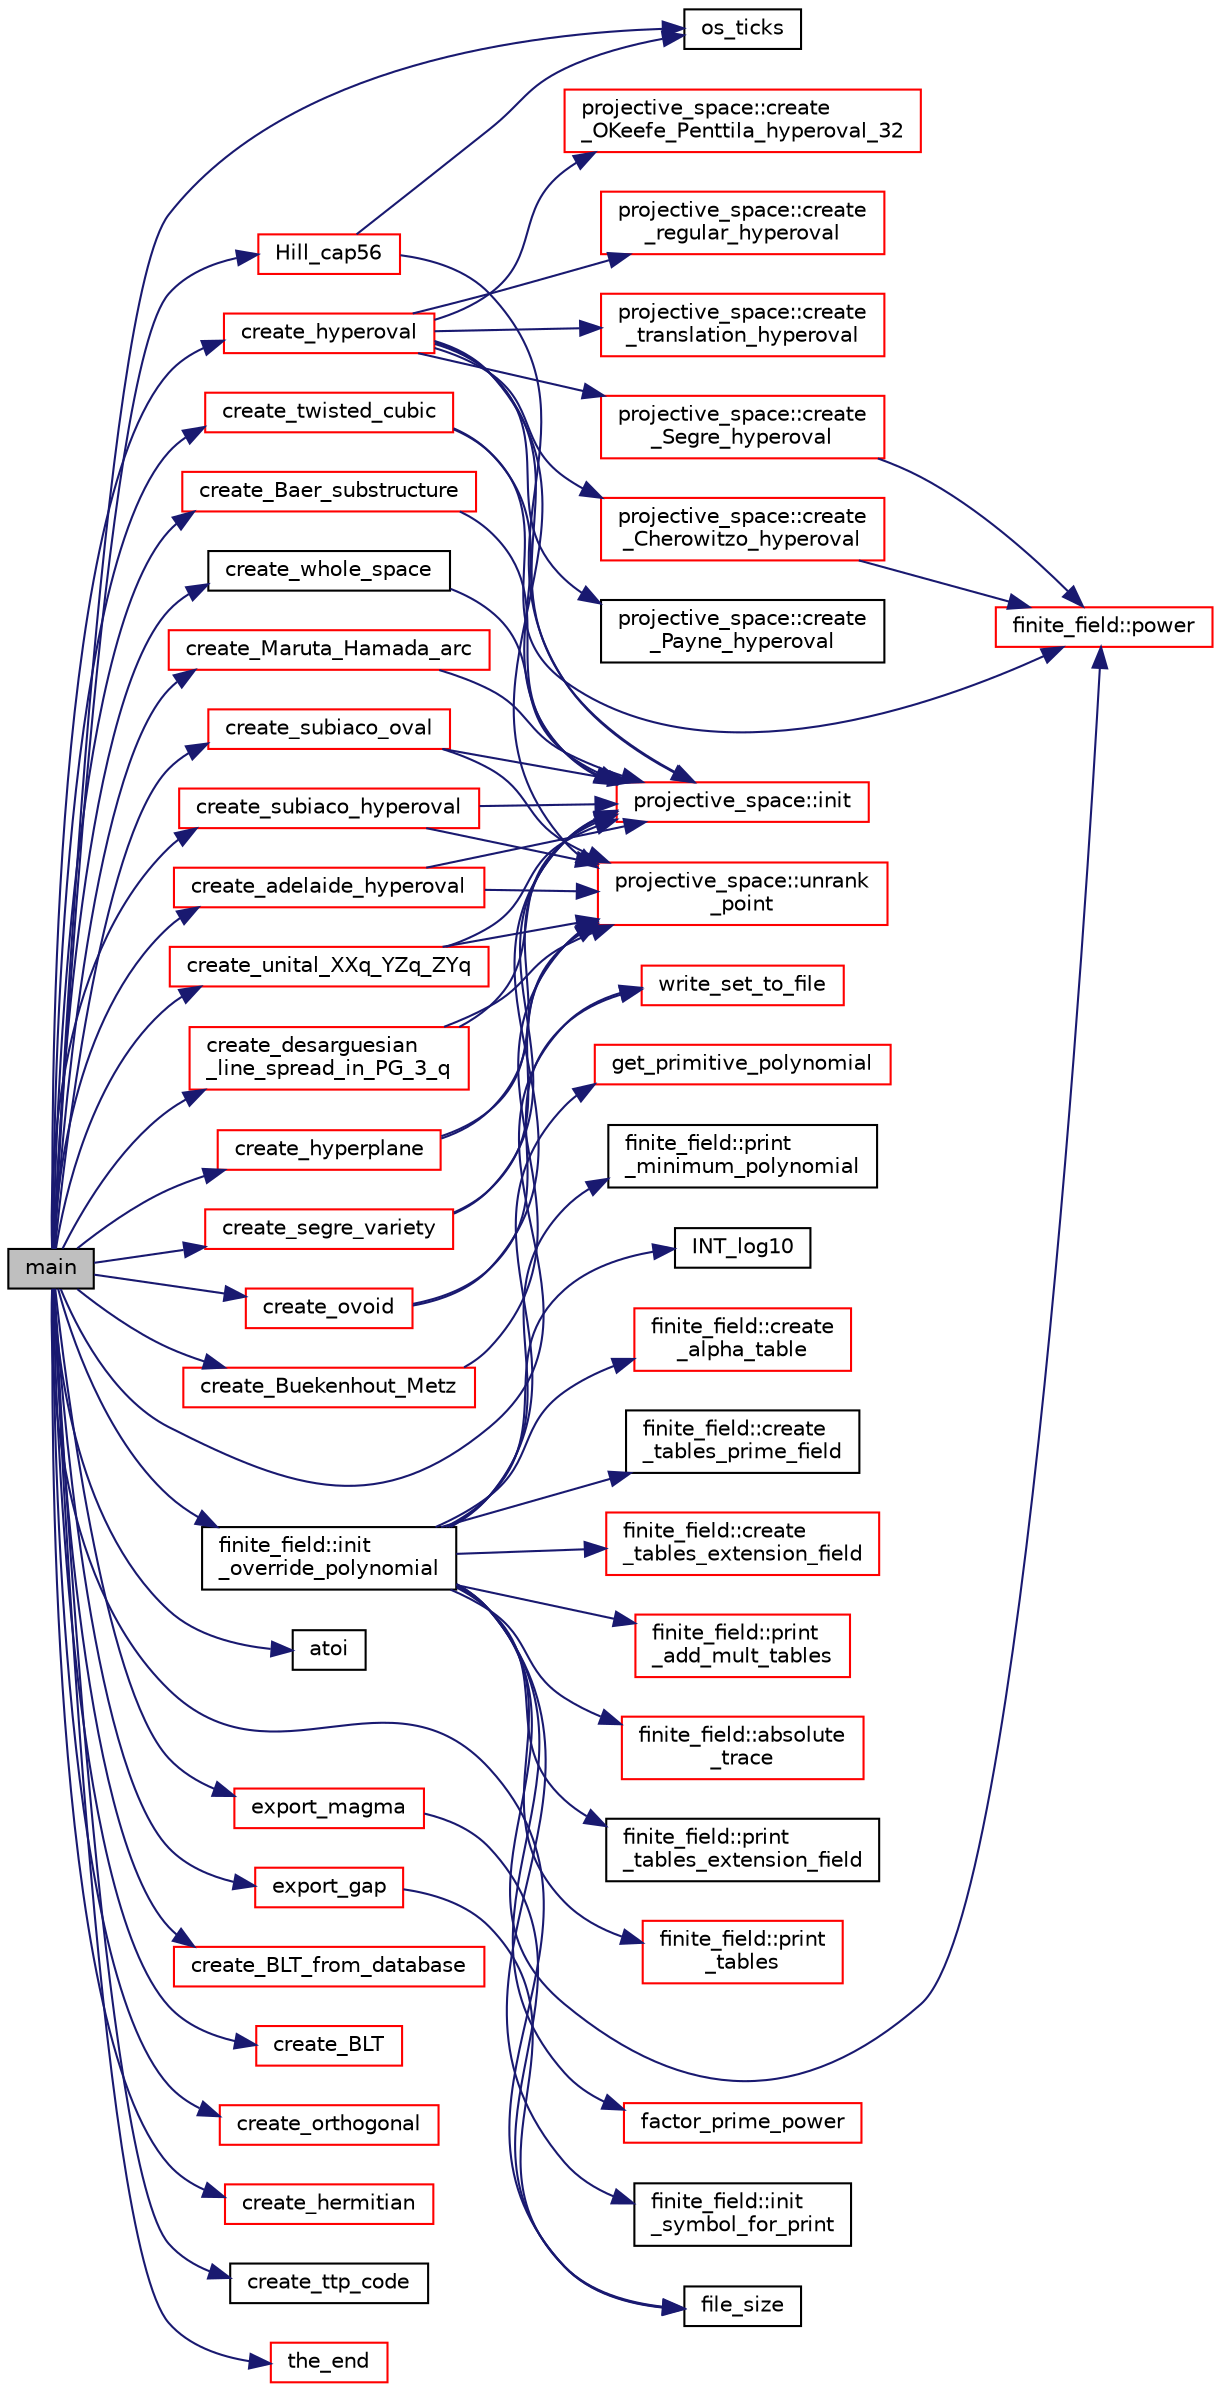 digraph "main"
{
  edge [fontname="Helvetica",fontsize="10",labelfontname="Helvetica",labelfontsize="10"];
  node [fontname="Helvetica",fontsize="10",shape=record];
  rankdir="LR";
  Node16 [label="main",height=0.2,width=0.4,color="black", fillcolor="grey75", style="filled", fontcolor="black"];
  Node16 -> Node17 [color="midnightblue",fontsize="10",style="solid",fontname="Helvetica"];
  Node17 [label="os_ticks",height=0.2,width=0.4,color="black", fillcolor="white", style="filled",URL="$d5/db4/io__and__os_8h.html#a3da6d2b09e35d569adb7101dffcb5224"];
  Node16 -> Node18 [color="midnightblue",fontsize="10",style="solid",fontname="Helvetica"];
  Node18 [label="atoi",height=0.2,width=0.4,color="black", fillcolor="white", style="filled",URL="$d9/d60/discreta_8h.html#ad0ac71cbcb495289e474437d6b7d7fac"];
  Node16 -> Node19 [color="midnightblue",fontsize="10",style="solid",fontname="Helvetica"];
  Node19 [label="finite_field::init\l_override_polynomial",height=0.2,width=0.4,color="black", fillcolor="white", style="filled",URL="$df/d5a/classfinite__field.html#a39a40b052f326a05c5a1e6b13572f3e5"];
  Node19 -> Node20 [color="midnightblue",fontsize="10",style="solid",fontname="Helvetica"];
  Node20 [label="factor_prime_power",height=0.2,width=0.4,color="red", fillcolor="white", style="filled",URL="$de/dc5/algebra__and__number__theory_8h.html#af87166fad1e9b91458c714e90f8cd399"];
  Node19 -> Node22 [color="midnightblue",fontsize="10",style="solid",fontname="Helvetica"];
  Node22 [label="finite_field::init\l_symbol_for_print",height=0.2,width=0.4,color="black", fillcolor="white", style="filled",URL="$df/d5a/classfinite__field.html#ac3ac8778d3162ccee0b3c5764127a92e"];
  Node19 -> Node23 [color="midnightblue",fontsize="10",style="solid",fontname="Helvetica"];
  Node23 [label="get_primitive_polynomial",height=0.2,width=0.4,color="red", fillcolor="white", style="filled",URL="$de/dc5/algebra__and__number__theory_8h.html#a208ece81c99403683f588d02defd74a7"];
  Node19 -> Node27 [color="midnightblue",fontsize="10",style="solid",fontname="Helvetica"];
  Node27 [label="finite_field::print\l_minimum_polynomial",height=0.2,width=0.4,color="black", fillcolor="white", style="filled",URL="$df/d5a/classfinite__field.html#a6d58c4c06994e9637385ff69943f13cb"];
  Node19 -> Node28 [color="midnightblue",fontsize="10",style="solid",fontname="Helvetica"];
  Node28 [label="INT_log10",height=0.2,width=0.4,color="black", fillcolor="white", style="filled",URL="$de/dc5/algebra__and__number__theory_8h.html#a98bc0a6c562370a355165d2538dac250"];
  Node19 -> Node29 [color="midnightblue",fontsize="10",style="solid",fontname="Helvetica"];
  Node29 [label="finite_field::create\l_alpha_table",height=0.2,width=0.4,color="red", fillcolor="white", style="filled",URL="$df/d5a/classfinite__field.html#a33e052044b18cf8dc31e6fbffbb1f0db"];
  Node19 -> Node33 [color="midnightblue",fontsize="10",style="solid",fontname="Helvetica"];
  Node33 [label="finite_field::create\l_tables_prime_field",height=0.2,width=0.4,color="black", fillcolor="white", style="filled",URL="$df/d5a/classfinite__field.html#a811a41cf0e334c7c05725afa19d79b7a"];
  Node19 -> Node34 [color="midnightblue",fontsize="10",style="solid",fontname="Helvetica"];
  Node34 [label="finite_field::create\l_tables_extension_field",height=0.2,width=0.4,color="red", fillcolor="white", style="filled",URL="$df/d5a/classfinite__field.html#ac5067ade796759e81d55cd3d434f8512"];
  Node19 -> Node37 [color="midnightblue",fontsize="10",style="solid",fontname="Helvetica"];
  Node37 [label="finite_field::print\l_add_mult_tables",height=0.2,width=0.4,color="red", fillcolor="white", style="filled",URL="$df/d5a/classfinite__field.html#ac4f687830f2953f9f7568c541e3e91c7"];
  Node19 -> Node39 [color="midnightblue",fontsize="10",style="solid",fontname="Helvetica"];
  Node39 [label="finite_field::power",height=0.2,width=0.4,color="red", fillcolor="white", style="filled",URL="$df/d5a/classfinite__field.html#a0437871b8f775f0b2d589188d9ad7e61"];
  Node19 -> Node41 [color="midnightblue",fontsize="10",style="solid",fontname="Helvetica"];
  Node41 [label="finite_field::absolute\l_trace",height=0.2,width=0.4,color="red", fillcolor="white", style="filled",URL="$df/d5a/classfinite__field.html#a7c479f80ec77e646db13d175fb29325f"];
  Node19 -> Node43 [color="midnightblue",fontsize="10",style="solid",fontname="Helvetica"];
  Node43 [label="finite_field::print\l_tables_extension_field",height=0.2,width=0.4,color="black", fillcolor="white", style="filled",URL="$df/d5a/classfinite__field.html#a026b98a814f71c1bfbd6905abb295ee8"];
  Node19 -> Node44 [color="midnightblue",fontsize="10",style="solid",fontname="Helvetica"];
  Node44 [label="finite_field::print\l_tables",height=0.2,width=0.4,color="red", fillcolor="white", style="filled",URL="$df/d5a/classfinite__field.html#aa0bddbd3f44fb6012a198bfc3d0551fc"];
  Node16 -> Node49 [color="midnightblue",fontsize="10",style="solid",fontname="Helvetica"];
  Node49 [label="create_hyperoval",height=0.2,width=0.4,color="red", fillcolor="white", style="filled",URL="$d4/d58/geometric__object_8_c.html#aa0b78acc7f3d88e13dc991dbd9c37331"];
  Node49 -> Node50 [color="midnightblue",fontsize="10",style="solid",fontname="Helvetica"];
  Node50 [label="projective_space::init",height=0.2,width=0.4,color="red", fillcolor="white", style="filled",URL="$d2/d17/classprojective__space.html#a8a1efa40df92744519365f82e4740dab"];
  Node49 -> Node79 [color="midnightblue",fontsize="10",style="solid",fontname="Helvetica"];
  Node79 [label="projective_space::create\l_translation_hyperoval",height=0.2,width=0.4,color="red", fillcolor="white", style="filled",URL="$d2/d17/classprojective__space.html#a3eff9f0e686ce38a82b3bf0f2c1a1e6f"];
  Node49 -> Node81 [color="midnightblue",fontsize="10",style="solid",fontname="Helvetica"];
  Node81 [label="projective_space::create\l_Segre_hyperoval",height=0.2,width=0.4,color="red", fillcolor="white", style="filled",URL="$d2/d17/classprojective__space.html#a20718b70827d7208f5e4a4c6a07b426a"];
  Node81 -> Node39 [color="midnightblue",fontsize="10",style="solid",fontname="Helvetica"];
  Node49 -> Node82 [color="midnightblue",fontsize="10",style="solid",fontname="Helvetica"];
  Node82 [label="projective_space::create\l_Payne_hyperoval",height=0.2,width=0.4,color="black", fillcolor="white", style="filled",URL="$d2/d17/classprojective__space.html#a212d13099740e836268bcf470ec5aadc"];
  Node49 -> Node83 [color="midnightblue",fontsize="10",style="solid",fontname="Helvetica"];
  Node83 [label="projective_space::create\l_Cherowitzo_hyperoval",height=0.2,width=0.4,color="red", fillcolor="white", style="filled",URL="$d2/d17/classprojective__space.html#a6301b003d406b0917651ed0f27e9b17b"];
  Node83 -> Node39 [color="midnightblue",fontsize="10",style="solid",fontname="Helvetica"];
  Node49 -> Node85 [color="midnightblue",fontsize="10",style="solid",fontname="Helvetica"];
  Node85 [label="projective_space::create\l_OKeefe_Penttila_hyperoval_32",height=0.2,width=0.4,color="red", fillcolor="white", style="filled",URL="$d2/d17/classprojective__space.html#a4d9a5bb0a19db29dfe77bb3f9f1b8df2"];
  Node49 -> Node90 [color="midnightblue",fontsize="10",style="solid",fontname="Helvetica"];
  Node90 [label="projective_space::create\l_regular_hyperoval",height=0.2,width=0.4,color="red", fillcolor="white", style="filled",URL="$d2/d17/classprojective__space.html#a5c2f001253952e715762f4e860e6286a"];
  Node49 -> Node91 [color="midnightblue",fontsize="10",style="solid",fontname="Helvetica"];
  Node91 [label="projective_space::unrank\l_point",height=0.2,width=0.4,color="red", fillcolor="white", style="filled",URL="$d2/d17/classprojective__space.html#a3cb7917af4c5f1590b660d4bf907e0fa"];
  Node16 -> Node97 [color="midnightblue",fontsize="10",style="solid",fontname="Helvetica"];
  Node97 [label="export_magma",height=0.2,width=0.4,color="red", fillcolor="white", style="filled",URL="$d4/d6e/make__something_8_c.html#a24d47d809bb1982155fab1fa6e86b7b6"];
  Node97 -> Node99 [color="midnightblue",fontsize="10",style="solid",fontname="Helvetica"];
  Node99 [label="file_size",height=0.2,width=0.4,color="black", fillcolor="white", style="filled",URL="$df/dbf/sajeeb_8_c.html#a5c37cf5785204b6e9adf647dc14d0e50"];
  Node16 -> Node100 [color="midnightblue",fontsize="10",style="solid",fontname="Helvetica"];
  Node100 [label="export_gap",height=0.2,width=0.4,color="red", fillcolor="white", style="filled",URL="$d4/d6e/make__something_8_c.html#a2df5ce810ead281d3e2c885149bcfb7c"];
  Node100 -> Node99 [color="midnightblue",fontsize="10",style="solid",fontname="Helvetica"];
  Node16 -> Node101 [color="midnightblue",fontsize="10",style="solid",fontname="Helvetica"];
  Node101 [label="create_subiaco_oval",height=0.2,width=0.4,color="red", fillcolor="white", style="filled",URL="$d4/d58/geometric__object_8_c.html#a58a97d4dbddd89fd0b8fb187879970d3"];
  Node101 -> Node50 [color="midnightblue",fontsize="10",style="solid",fontname="Helvetica"];
  Node101 -> Node91 [color="midnightblue",fontsize="10",style="solid",fontname="Helvetica"];
  Node16 -> Node103 [color="midnightblue",fontsize="10",style="solid",fontname="Helvetica"];
  Node103 [label="create_subiaco_hyperoval",height=0.2,width=0.4,color="red", fillcolor="white", style="filled",URL="$d4/d58/geometric__object_8_c.html#ae5503f90cbc88ad9557ff4baa622b360"];
  Node103 -> Node50 [color="midnightblue",fontsize="10",style="solid",fontname="Helvetica"];
  Node103 -> Node91 [color="midnightblue",fontsize="10",style="solid",fontname="Helvetica"];
  Node16 -> Node106 [color="midnightblue",fontsize="10",style="solid",fontname="Helvetica"];
  Node106 [label="create_adelaide_hyperoval",height=0.2,width=0.4,color="red", fillcolor="white", style="filled",URL="$d4/d58/geometric__object_8_c.html#a41338850be38f5d911fa48d2d175a5c8"];
  Node106 -> Node50 [color="midnightblue",fontsize="10",style="solid",fontname="Helvetica"];
  Node106 -> Node91 [color="midnightblue",fontsize="10",style="solid",fontname="Helvetica"];
  Node16 -> Node108 [color="midnightblue",fontsize="10",style="solid",fontname="Helvetica"];
  Node108 [label="create_BLT_from_database",height=0.2,width=0.4,color="red", fillcolor="white", style="filled",URL="$d4/d58/geometric__object_8_c.html#a15bdf4e24e26757ef7b2e16f06afd1e6"];
  Node16 -> Node130 [color="midnightblue",fontsize="10",style="solid",fontname="Helvetica"];
  Node130 [label="create_BLT",height=0.2,width=0.4,color="red", fillcolor="white", style="filled",URL="$d4/d58/geometric__object_8_c.html#a5a6f4081a90668e2e95f8e4886d241d9"];
  Node16 -> Node193 [color="midnightblue",fontsize="10",style="solid",fontname="Helvetica"];
  Node193 [label="create_ovoid",height=0.2,width=0.4,color="red", fillcolor="white", style="filled",URL="$d9/dbf/projective__space_2ovoid_8_c.html#a812088e2c64cb8a0834e9eacae4b92a6"];
  Node193 -> Node50 [color="midnightblue",fontsize="10",style="solid",fontname="Helvetica"];
  Node193 -> Node199 [color="midnightblue",fontsize="10",style="solid",fontname="Helvetica"];
  Node199 [label="write_set_to_file",height=0.2,width=0.4,color="red", fillcolor="white", style="filled",URL="$d5/db4/io__and__os_8h.html#a3d2767f53fed9a2dacf580e0b2d4b961"];
  Node16 -> Node201 [color="midnightblue",fontsize="10",style="solid",fontname="Helvetica"];
  Node201 [label="create_Baer_substructure",height=0.2,width=0.4,color="red", fillcolor="white", style="filled",URL="$d4/d58/geometric__object_8_c.html#a64051ecfdc5a0fa3906833a68212ee25"];
  Node201 -> Node50 [color="midnightblue",fontsize="10",style="solid",fontname="Helvetica"];
  Node16 -> Node202 [color="midnightblue",fontsize="10",style="solid",fontname="Helvetica"];
  Node202 [label="create_orthogonal",height=0.2,width=0.4,color="red", fillcolor="white", style="filled",URL="$d4/d58/geometric__object_8_c.html#af56e0787251ddb889edb236e423aff02"];
  Node16 -> Node204 [color="midnightblue",fontsize="10",style="solid",fontname="Helvetica"];
  Node204 [label="create_hermitian",height=0.2,width=0.4,color="red", fillcolor="white", style="filled",URL="$d4/d58/geometric__object_8_c.html#a55f161ce9981b4690fab656e5ba909f0"];
  Node16 -> Node211 [color="midnightblue",fontsize="10",style="solid",fontname="Helvetica"];
  Node211 [label="create_twisted_cubic",height=0.2,width=0.4,color="red", fillcolor="white", style="filled",URL="$d4/d58/geometric__object_8_c.html#a5028ae35a2f498f86589823f943c267f"];
  Node211 -> Node50 [color="midnightblue",fontsize="10",style="solid",fontname="Helvetica"];
  Node211 -> Node39 [color="midnightblue",fontsize="10",style="solid",fontname="Helvetica"];
  Node16 -> Node212 [color="midnightblue",fontsize="10",style="solid",fontname="Helvetica"];
  Node212 [label="Hill_cap56",height=0.2,width=0.4,color="red", fillcolor="white", style="filled",URL="$d6/de8/top__level_2geometry_2projective__space_8_c.html#ad7fc0ff2bf8455ab25e170c6930047a6"];
  Node212 -> Node50 [color="midnightblue",fontsize="10",style="solid",fontname="Helvetica"];
  Node212 -> Node17 [color="midnightblue",fontsize="10",style="solid",fontname="Helvetica"];
  Node16 -> Node393 [color="midnightblue",fontsize="10",style="solid",fontname="Helvetica"];
  Node393 [label="create_ttp_code",height=0.2,width=0.4,color="black", fillcolor="white", style="filled",URL="$d4/d58/geometric__object_8_c.html#a1d5ca02830ba196988bd8d41c18d6638"];
  Node16 -> Node394 [color="midnightblue",fontsize="10",style="solid",fontname="Helvetica"];
  Node394 [label="create_unital_XXq_YZq_ZYq",height=0.2,width=0.4,color="red", fillcolor="white", style="filled",URL="$d4/d58/geometric__object_8_c.html#a8b16f0c0b62f3ad69a4f09074cb48866"];
  Node394 -> Node50 [color="midnightblue",fontsize="10",style="solid",fontname="Helvetica"];
  Node394 -> Node91 [color="midnightblue",fontsize="10",style="solid",fontname="Helvetica"];
  Node16 -> Node397 [color="midnightblue",fontsize="10",style="solid",fontname="Helvetica"];
  Node397 [label="create_desarguesian\l_line_spread_in_PG_3_q",height=0.2,width=0.4,color="red", fillcolor="white", style="filled",URL="$d4/d58/geometric__object_8_c.html#a7d62d5ebe3c87e548f9e7bbd3eeebfac"];
  Node397 -> Node50 [color="midnightblue",fontsize="10",style="solid",fontname="Helvetica"];
  Node397 -> Node91 [color="midnightblue",fontsize="10",style="solid",fontname="Helvetica"];
  Node16 -> Node398 [color="midnightblue",fontsize="10",style="solid",fontname="Helvetica"];
  Node398 [label="create_Buekenhout_Metz",height=0.2,width=0.4,color="red", fillcolor="white", style="filled",URL="$d6/de8/top__level_2geometry_2projective__space_8_c.html#a78309855776389326c2be56b2c5c1f0c"];
  Node398 -> Node91 [color="midnightblue",fontsize="10",style="solid",fontname="Helvetica"];
  Node16 -> Node406 [color="midnightblue",fontsize="10",style="solid",fontname="Helvetica"];
  Node406 [label="create_whole_space",height=0.2,width=0.4,color="black", fillcolor="white", style="filled",URL="$d4/d58/geometric__object_8_c.html#ab21c9872fdfad1f952fcd3928d745b88"];
  Node406 -> Node50 [color="midnightblue",fontsize="10",style="solid",fontname="Helvetica"];
  Node16 -> Node407 [color="midnightblue",fontsize="10",style="solid",fontname="Helvetica"];
  Node407 [label="create_hyperplane",height=0.2,width=0.4,color="red", fillcolor="white", style="filled",URL="$d4/d58/geometric__object_8_c.html#a4e57f558f73ac26de6e0f021b8f671b6"];
  Node407 -> Node50 [color="midnightblue",fontsize="10",style="solid",fontname="Helvetica"];
  Node407 -> Node91 [color="midnightblue",fontsize="10",style="solid",fontname="Helvetica"];
  Node16 -> Node408 [color="midnightblue",fontsize="10",style="solid",fontname="Helvetica"];
  Node408 [label="create_segre_variety",height=0.2,width=0.4,color="red", fillcolor="white", style="filled",URL="$d4/d58/geometric__object_8_c.html#a8d611ac4f8c2493ac23b52a9d7fe7a82"];
  Node408 -> Node50 [color="midnightblue",fontsize="10",style="solid",fontname="Helvetica"];
  Node408 -> Node91 [color="midnightblue",fontsize="10",style="solid",fontname="Helvetica"];
  Node16 -> Node409 [color="midnightblue",fontsize="10",style="solid",fontname="Helvetica"];
  Node409 [label="create_Maruta_Hamada_arc",height=0.2,width=0.4,color="red", fillcolor="white", style="filled",URL="$d4/d58/geometric__object_8_c.html#a788e7323142bf5f6ded51abe84dba9bf"];
  Node409 -> Node50 [color="midnightblue",fontsize="10",style="solid",fontname="Helvetica"];
  Node16 -> Node199 [color="midnightblue",fontsize="10",style="solid",fontname="Helvetica"];
  Node16 -> Node99 [color="midnightblue",fontsize="10",style="solid",fontname="Helvetica"];
  Node16 -> Node414 [color="midnightblue",fontsize="10",style="solid",fontname="Helvetica"];
  Node414 [label="the_end",height=0.2,width=0.4,color="red", fillcolor="white", style="filled",URL="$d9/d60/discreta_8h.html#a3ebbd3ccb665a9f78deaa7408577b60c"];
}
